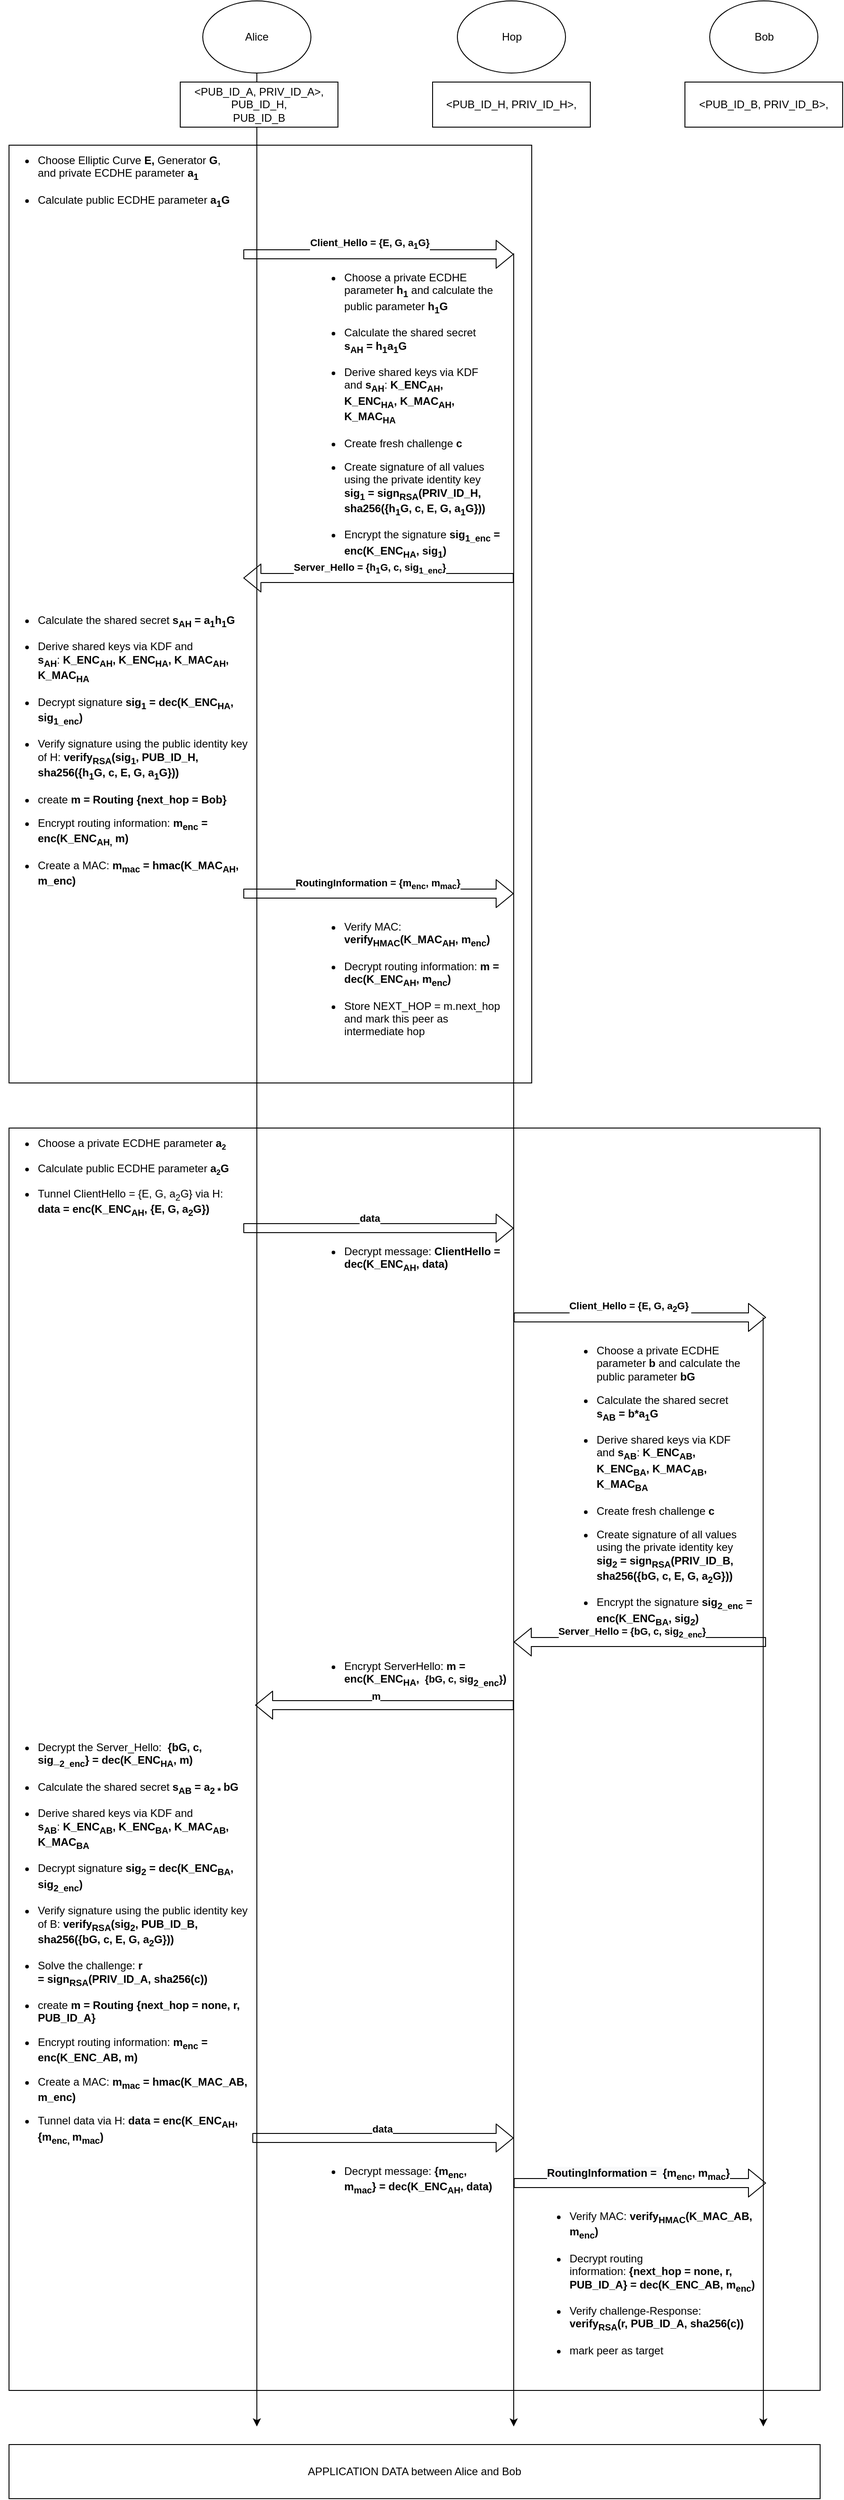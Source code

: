 <mxfile version="14.8.4" type="device"><diagram id="XSy51WEEWtVzyH33B7zv" name="Page-1"><mxGraphModel dx="1233" dy="971" grid="1" gridSize="10" guides="1" tooltips="1" connect="1" arrows="1" fold="1" page="1" pageScale="1" pageWidth="827" pageHeight="1169" math="0" shadow="0"><root><mxCell id="0"/><mxCell id="1" parent="0"/><mxCell id="d_0_TW-TNtHcGK47175_-56" value="" style="rounded=0;whiteSpace=wrap;html=1;align=left;verticalAlign=top;" vertex="1" parent="1"><mxGeometry x="-140" y="1330" width="900" height="1400" as="geometry"/></mxCell><mxCell id="d_0_TW-TNtHcGK47175_-30" value="" style="rounded=0;whiteSpace=wrap;html=1;align=left;verticalAlign=top;" vertex="1" parent="1"><mxGeometry x="-140" y="240" width="580" height="1040" as="geometry"/></mxCell><mxCell id="d_0_TW-TNtHcGK47175_-10" value="" style="endArrow=classic;html=1;exitX=0.5;exitY=1;exitDx=0;exitDy=0;" edge="1" parent="1" source="d_0_TW-TNtHcGK47175_-3"><mxGeometry width="50" height="50" relative="1" as="geometry"><mxPoint x="135" y="240" as="sourcePoint"/><mxPoint x="135" y="2770" as="targetPoint"/></mxGeometry></mxCell><mxCell id="d_0_TW-TNtHcGK47175_-7" value="&lt;span&gt;&amp;lt;PUB_ID_A, PRIV_ID_A&amp;gt;,&lt;br&gt;PUB_ID_H,&lt;br&gt;PUB_ID_B&lt;br&gt;&lt;/span&gt;" style="rounded=0;whiteSpace=wrap;html=1;" vertex="1" parent="1"><mxGeometry x="50" y="170" width="175" height="50" as="geometry"/></mxCell><mxCell id="d_0_TW-TNtHcGK47175_-1" value="Bob" style="ellipse;whiteSpace=wrap;html=1;" vertex="1" parent="1"><mxGeometry x="637.5" y="80" width="120" height="80" as="geometry"/></mxCell><mxCell id="d_0_TW-TNtHcGK47175_-2" value="Hop" style="ellipse;whiteSpace=wrap;html=1;" vertex="1" parent="1"><mxGeometry x="357.5" y="80" width="120" height="80" as="geometry"/></mxCell><mxCell id="d_0_TW-TNtHcGK47175_-3" value="Alice" style="ellipse;whiteSpace=wrap;html=1;" vertex="1" parent="1"><mxGeometry x="75" y="80" width="120" height="80" as="geometry"/></mxCell><mxCell id="d_0_TW-TNtHcGK47175_-8" value="&lt;span&gt;&amp;lt;PUB_ID_H, PRIV_ID_H&amp;gt;,&lt;br&gt;&lt;/span&gt;" style="rounded=0;whiteSpace=wrap;html=1;" vertex="1" parent="1"><mxGeometry x="330" y="170" width="175" height="50" as="geometry"/></mxCell><mxCell id="d_0_TW-TNtHcGK47175_-9" value="&lt;span&gt;&amp;lt;PUB_ID_B, PRIV_ID_B&amp;gt;,&lt;br&gt;&lt;/span&gt;" style="rounded=0;whiteSpace=wrap;html=1;" vertex="1" parent="1"><mxGeometry x="610" y="170" width="175" height="50" as="geometry"/></mxCell><mxCell id="d_0_TW-TNtHcGK47175_-13" value="&lt;ul&gt;&lt;li&gt;Choose Elliptic Curve &lt;b&gt;E, &lt;/b&gt;Generator &lt;b&gt;G&lt;/b&gt;, and private ECDHE parameter &lt;b&gt;a&lt;sub&gt;1&lt;/sub&gt;&lt;/b&gt;&lt;/li&gt;&lt;/ul&gt;&lt;ul&gt;&lt;li&gt;Calculate public ECDHE&amp;nbsp;parameter &lt;b&gt;a&lt;sub&gt;1&lt;/sub&gt;G&lt;/b&gt;&lt;/li&gt;&lt;/ul&gt;" style="text;html=1;strokeColor=none;fillColor=none;align=left;verticalAlign=top;whiteSpace=wrap;rounded=0;spacingTop=1;" vertex="1" parent="1"><mxGeometry x="-150" y="230" width="260" height="120" as="geometry"/></mxCell><mxCell id="d_0_TW-TNtHcGK47175_-14" value="" style="endArrow=classic;html=1;" edge="1" parent="1"><mxGeometry width="50" height="50" relative="1" as="geometry"><mxPoint x="420" y="360" as="sourcePoint"/><mxPoint x="420" y="2770" as="targetPoint"/></mxGeometry></mxCell><mxCell id="d_0_TW-TNtHcGK47175_-15" value="" style="endArrow=classic;html=1;shape=flexArrow;" edge="1" parent="1"><mxGeometry width="50" height="50" relative="1" as="geometry"><mxPoint x="120" y="361" as="sourcePoint"/><mxPoint x="420" y="361" as="targetPoint"/></mxGeometry></mxCell><mxCell id="d_0_TW-TNtHcGK47175_-16" value="Client_Hello = {E, G, a&lt;sub&gt;1&lt;/sub&gt;G}" style="edgeLabel;html=1;align=center;verticalAlign=middle;resizable=0;points=[];fontStyle=1" vertex="1" connectable="0" parent="d_0_TW-TNtHcGK47175_-15"><mxGeometry x="0.1" y="-4" relative="1" as="geometry"><mxPoint x="-25" y="-15" as="offset"/></mxGeometry></mxCell><mxCell id="d_0_TW-TNtHcGK47175_-18" value="&lt;ul&gt;&lt;li&gt;Choose a private ECDHE parameter &lt;b&gt;h&lt;sub&gt;1&lt;/sub&gt; &lt;/b&gt;and calculate the public parameter &lt;b&gt;h&lt;sub&gt;1&lt;/sub&gt;G&lt;/b&gt;&lt;/li&gt;&lt;/ul&gt;&lt;ul&gt;&lt;li&gt;Calculate the shared secret &lt;b&gt;s&lt;sub&gt;AH&lt;/sub&gt;&amp;nbsp;= h&lt;sub&gt;1&lt;/sub&gt;a&lt;sub&gt;1&lt;/sub&gt;G&lt;/b&gt;&lt;/li&gt;&lt;/ul&gt;&lt;ul&gt;&lt;li&gt;Derive shared keys via KDF and&amp;nbsp;&lt;b&gt;s&lt;sub&gt;AH&lt;/sub&gt;&lt;/b&gt;:&amp;nbsp;&lt;b&gt;K_ENC&lt;sub&gt;AH&lt;/sub&gt;, K_ENC&lt;sub&gt;HA&lt;/sub&gt;,&amp;nbsp;&lt;/b&gt;&lt;b&gt;K_MAC&lt;sub&gt;AH&lt;/sub&gt;, K_MAC&lt;sub&gt;HA&lt;/sub&gt;&lt;/b&gt;&lt;/li&gt;&lt;/ul&gt;&lt;ul&gt;&lt;li&gt;Create fresh challenge &lt;b&gt;c&lt;/b&gt;&lt;/li&gt;&lt;/ul&gt;&lt;ul&gt;&lt;li&gt;Create signature of all values using the private identity key&lt;b&gt; sig&lt;sub&gt;1&lt;/sub&gt;&amp;nbsp;= sign&lt;sub&gt;RSA&lt;/sub&gt;(PRIV_ID_H, sha256({h&lt;sub&gt;1&lt;/sub&gt;G, c, E, G, a&lt;sub&gt;1&lt;/sub&gt;G}))&lt;/b&gt;&lt;/li&gt;&lt;/ul&gt;&lt;ul&gt;&lt;li&gt;Encrypt the signature &lt;b&gt;sig&lt;sub&gt;1_enc&lt;/sub&gt;&amp;nbsp;= enc(K_ENC&lt;sub&gt;HA&lt;/sub&gt;, sig&lt;sub&gt;1&lt;/sub&gt;)&lt;/b&gt;&lt;br&gt;&lt;/li&gt;&lt;/ul&gt;&lt;div&gt;&lt;font size=&quot;1&quot;&gt;&lt;b&gt;&lt;br&gt;&lt;/b&gt;&lt;/font&gt;&lt;/div&gt;" style="text;html=1;strokeColor=none;fillColor=none;align=left;verticalAlign=top;whiteSpace=wrap;rounded=0;spacingTop=1;" vertex="1" parent="1"><mxGeometry x="190" y="360" width="220" height="330" as="geometry"/></mxCell><mxCell id="d_0_TW-TNtHcGK47175_-20" value="" style="endArrow=classic;html=1;shape=flexArrow;" edge="1" parent="1"><mxGeometry width="50" height="50" relative="1" as="geometry"><mxPoint x="420" y="720" as="sourcePoint"/><mxPoint x="120" y="720" as="targetPoint"/></mxGeometry></mxCell><mxCell id="d_0_TW-TNtHcGK47175_-21" value="Server_Hello = {h&lt;sub&gt;1&lt;/sub&gt;G, c, sig&lt;sub&gt;1_enc&lt;/sub&gt;}" style="edgeLabel;html=1;align=center;verticalAlign=middle;resizable=0;points=[];fontStyle=1" vertex="1" connectable="0" parent="d_0_TW-TNtHcGK47175_-20"><mxGeometry x="0.1" y="-4" relative="1" as="geometry"><mxPoint x="5" y="-6" as="offset"/></mxGeometry></mxCell><mxCell id="d_0_TW-TNtHcGK47175_-22" value="&lt;ul&gt;&lt;li&gt;Calculate the shared secret&amp;nbsp;&lt;b&gt;s&lt;sub&gt;AH&lt;/sub&gt;&amp;nbsp;= a&lt;sub&gt;1&lt;/sub&gt;&lt;/b&gt;&lt;b&gt;h&lt;sub&gt;1&lt;/sub&gt;G&lt;/b&gt;&lt;/li&gt;&lt;/ul&gt;&lt;ul&gt;&lt;li&gt;Derive shared keys via KDF and &lt;b&gt;s&lt;sub&gt;AH&lt;/sub&gt;&lt;/b&gt;:&amp;nbsp;&lt;b&gt;K_ENC&lt;sub&gt;AH&lt;/sub&gt;, K_ENC&lt;sub&gt;HA&lt;/sub&gt;,&amp;nbsp;&lt;/b&gt;&lt;b&gt;K_MAC&lt;sub&gt;AH&lt;/sub&gt;, K_MAC&lt;sub&gt;HA&lt;/sub&gt;&lt;/b&gt;&lt;/li&gt;&lt;/ul&gt;&lt;ul&gt;&lt;li&gt;Decrypt signature&lt;b&gt; sig&lt;sub&gt;1&lt;/sub&gt;&amp;nbsp;= dec(K_ENC&lt;sub&gt;HA&lt;/sub&gt;, sig&lt;sub&gt;1_enc&lt;/sub&gt;)&lt;/b&gt;&lt;/li&gt;&lt;/ul&gt;&lt;ul&gt;&lt;li&gt;Verify signature using the public identity key of H: &lt;b&gt;verify&lt;sub&gt;RSA&lt;/sub&gt;(sig&lt;sub&gt;1&lt;/sub&gt;,&amp;nbsp;PUB_ID_H, sha256({h&lt;sub&gt;1&lt;/sub&gt;G, c, E, G, a&lt;sub&gt;1&lt;/sub&gt;G}))&lt;/b&gt;&lt;/li&gt;&lt;/ul&gt;&lt;ul&gt;&lt;li&gt;create &lt;b&gt;m = Routing {next_hop = Bob}&lt;/b&gt;&lt;/li&gt;&lt;/ul&gt;&lt;ul&gt;&lt;li&gt;Encrypt routing information: &lt;b&gt;m&lt;sub&gt;enc&lt;/sub&gt;&amp;nbsp;= enc(K_ENC&lt;sub&gt;AH,&lt;/sub&gt; m)&lt;/b&gt;&lt;/li&gt;&lt;/ul&gt;&lt;ul&gt;&lt;li&gt;Create a MAC: &lt;b&gt;m&lt;sub&gt;mac&lt;/sub&gt;&amp;nbsp;= hmac(K_MAC&lt;sub&gt;AH&lt;/sub&gt;, m_enc)&lt;/b&gt;&lt;/li&gt;&lt;/ul&gt;" style="text;html=1;strokeColor=none;fillColor=none;align=left;verticalAlign=top;whiteSpace=wrap;rounded=0;spacingTop=1;" vertex="1" parent="1"><mxGeometry x="-150" y="740" width="280" height="360" as="geometry"/></mxCell><mxCell id="d_0_TW-TNtHcGK47175_-24" value="" style="endArrow=classic;html=1;shape=flexArrow;" edge="1" parent="1"><mxGeometry width="50" height="50" relative="1" as="geometry"><mxPoint x="120" y="1070" as="sourcePoint"/><mxPoint x="420" y="1070" as="targetPoint"/></mxGeometry></mxCell><mxCell id="d_0_TW-TNtHcGK47175_-25" value="RoutingInformation = {m&lt;sub&gt;enc&lt;/sub&gt;, m&lt;sub&gt;mac&lt;/sub&gt;}" style="edgeLabel;html=1;align=center;verticalAlign=middle;resizable=0;points=[];fontStyle=1" vertex="1" connectable="0" parent="d_0_TW-TNtHcGK47175_-24"><mxGeometry x="0.1" y="-4" relative="1" as="geometry"><mxPoint x="-16" y="-14" as="offset"/></mxGeometry></mxCell><mxCell id="d_0_TW-TNtHcGK47175_-27" value="&lt;ul&gt;&lt;li&gt;Verify MAC: &lt;b&gt;verify&lt;sub&gt;HMAC&lt;/sub&gt;(K_MAC&lt;sub&gt;AH&lt;/sub&gt;, m&lt;sub&gt;enc&lt;/sub&gt;)&lt;/b&gt;&lt;/li&gt;&lt;/ul&gt;&lt;ul&gt;&lt;li&gt;Decrypt routing information:&lt;b&gt; m = dec(K_ENC&lt;sub&gt;AH&lt;/sub&gt;, m&lt;sub&gt;enc&lt;/sub&gt;)&lt;/b&gt;&lt;/li&gt;&lt;/ul&gt;&lt;ul&gt;&lt;li&gt;Store NEXT_HOP = m.next_hop and mark this peer as intermediate hop&lt;/li&gt;&lt;/ul&gt;&lt;div&gt;&lt;font size=&quot;1&quot;&gt;&lt;b&gt;&lt;br&gt;&lt;/b&gt;&lt;/font&gt;&lt;/div&gt;" style="text;html=1;strokeColor=none;fillColor=none;align=left;verticalAlign=top;whiteSpace=wrap;rounded=0;spacingTop=1;" vertex="1" parent="1"><mxGeometry x="190" y="1080" width="220" height="170" as="geometry"/></mxCell><mxCell id="d_0_TW-TNtHcGK47175_-33" value="" style="endArrow=classic;html=1;shape=flexArrow;" edge="1" parent="1"><mxGeometry width="50" height="50" relative="1" as="geometry"><mxPoint x="120" y="1441" as="sourcePoint"/><mxPoint x="420" y="1441" as="targetPoint"/></mxGeometry></mxCell><mxCell id="d_0_TW-TNtHcGK47175_-34" value="data" style="edgeLabel;html=1;align=center;verticalAlign=middle;resizable=0;points=[];fontStyle=1" vertex="1" connectable="0" parent="d_0_TW-TNtHcGK47175_-33"><mxGeometry x="0.1" y="-4" relative="1" as="geometry"><mxPoint x="-25" y="-15" as="offset"/></mxGeometry></mxCell><mxCell id="d_0_TW-TNtHcGK47175_-35" value="&lt;ul&gt;&lt;li&gt;Decrypt message: &lt;b&gt;ClientHello = dec(K_ENC&lt;sub&gt;AH&lt;/sub&gt;, data)&lt;/b&gt;&lt;/li&gt;&lt;/ul&gt;&lt;div&gt;&lt;font size=&quot;1&quot;&gt;&lt;b&gt;&lt;br&gt;&lt;/b&gt;&lt;/font&gt;&lt;/div&gt;" style="text;html=1;strokeColor=none;fillColor=none;align=left;verticalAlign=top;whiteSpace=wrap;rounded=0;spacingTop=1;" vertex="1" parent="1"><mxGeometry x="190" y="1440" width="220" height="60" as="geometry"/></mxCell><mxCell id="d_0_TW-TNtHcGK47175_-36" value="" style="endArrow=classic;html=1;shape=flexArrow;" edge="1" parent="1"><mxGeometry width="50" height="50" relative="1" as="geometry"><mxPoint x="700" y="1900" as="sourcePoint"/><mxPoint x="420" y="1900" as="targetPoint"/></mxGeometry></mxCell><mxCell id="d_0_TW-TNtHcGK47175_-37" value="Server_Hello = {bG, c, sig&lt;sub&gt;2_enc&lt;/sub&gt;}" style="edgeLabel;html=1;align=center;verticalAlign=middle;resizable=0;points=[];fontStyle=1" vertex="1" connectable="0" parent="d_0_TW-TNtHcGK47175_-36"><mxGeometry x="0.1" y="-4" relative="1" as="geometry"><mxPoint x="5" y="-6" as="offset"/></mxGeometry></mxCell><mxCell id="d_0_TW-TNtHcGK47175_-38" value="&lt;ul&gt;&lt;li&gt;Decrypt the Server_Hello:&lt;span&gt;	&lt;span&gt;	&lt;span&gt;	&lt;/span&gt;&lt;/span&gt;&lt;/span&gt;&lt;b&gt;&amp;nbsp;{bG, c, sig_&lt;sub&gt;2_enc&lt;/sub&gt;} = dec(K_ENC&lt;sub&gt;HA&lt;/sub&gt;, m)&lt;/b&gt;&lt;/li&gt;&lt;/ul&gt;&lt;ul&gt;&lt;li&gt;Calculate the shared secret&amp;nbsp;&lt;b&gt;s&lt;sub&gt;AB&lt;/sub&gt;&amp;nbsp;= a&lt;sub&gt;2 *&amp;nbsp;&lt;/sub&gt;bG&lt;/b&gt;&lt;/li&gt;&lt;/ul&gt;&lt;ul&gt;&lt;li&gt;Derive shared keys via KDF and &lt;b&gt;s&lt;sub&gt;AB&lt;/sub&gt;&lt;/b&gt;:&amp;nbsp;&lt;b&gt;K_ENC&lt;sub&gt;AB&lt;/sub&gt;, K_ENC&lt;sub&gt;BA&lt;/sub&gt;,&amp;nbsp;&lt;/b&gt;&lt;b&gt;K_MAC&lt;sub&gt;AB&lt;/sub&gt;, K_MAC&lt;sub&gt;BA&lt;/sub&gt;&lt;/b&gt;&lt;/li&gt;&lt;/ul&gt;&lt;ul&gt;&lt;li&gt;Decrypt signature&lt;b&gt; sig&lt;sub&gt;2&lt;/sub&gt;&amp;nbsp;= dec(K_ENC&lt;sub&gt;BA&lt;/sub&gt;, sig&lt;sub&gt;2_enc&lt;/sub&gt;)&lt;/b&gt;&lt;/li&gt;&lt;/ul&gt;&lt;ul&gt;&lt;li&gt;Verify signature using the public identity key of B: &lt;b&gt;verify&lt;sub&gt;RSA&lt;/sub&gt;(sig&lt;sub&gt;2&lt;/sub&gt;,&amp;nbsp;PUB_ID_B, sha256({bG, c, E, G, a&lt;sub&gt;2&lt;/sub&gt;G}))&lt;/b&gt;&lt;/li&gt;&lt;/ul&gt;&lt;ul&gt;&lt;li&gt;Solve the&amp;nbsp;challenge: &lt;b&gt;r =&amp;nbsp;sign&lt;sub&gt;RSA&lt;/sub&gt;(PRIV_ID_A, sha256(c))&lt;/b&gt;&lt;/li&gt;&lt;/ul&gt;&lt;ul&gt;&lt;li&gt;create &lt;b&gt;m = Routing {next_hop = none, r, PUB_ID_A}&lt;/b&gt;&lt;/li&gt;&lt;/ul&gt;&lt;ul&gt;&lt;li&gt;Encrypt routing information: &lt;b&gt;m&lt;sub&gt;enc&lt;/sub&gt;&amp;nbsp;= enc(K_ENC_AB, m)&lt;/b&gt;&lt;/li&gt;&lt;/ul&gt;&lt;ul&gt;&lt;li&gt;Create a MAC: &lt;b&gt;m&lt;sub&gt;mac&lt;/sub&gt;&amp;nbsp;= hmac(K_MAC_AB, m_enc)&lt;/b&gt;&lt;/li&gt;&lt;/ul&gt;&lt;ul&gt;&lt;li&gt;Tunnel data via H:&amp;nbsp;&lt;b&gt;data&amp;nbsp;= enc(K_ENC&lt;sub&gt;AH&lt;/sub&gt;, {m&lt;sub&gt;enc,&amp;nbsp;&lt;/sub&gt;m&lt;sub&gt;mac&lt;/sub&gt;)&lt;/b&gt;&lt;/li&gt;&lt;/ul&gt;" style="text;html=1;strokeColor=none;fillColor=none;align=left;verticalAlign=top;whiteSpace=wrap;rounded=0;spacingTop=1;" vertex="1" parent="1"><mxGeometry x="-150" y="1990" width="280" height="470" as="geometry"/></mxCell><mxCell id="d_0_TW-TNtHcGK47175_-39" value="" style="endArrow=classic;html=1;shape=flexArrow;" edge="1" parent="1"><mxGeometry width="50" height="50" relative="1" as="geometry"><mxPoint x="130" y="2450" as="sourcePoint"/><mxPoint x="420" y="2450" as="targetPoint"/></mxGeometry></mxCell><mxCell id="d_0_TW-TNtHcGK47175_-40" value="data" style="edgeLabel;html=1;align=center;verticalAlign=middle;resizable=0;points=[];fontStyle=1" vertex="1" connectable="0" parent="d_0_TW-TNtHcGK47175_-39"><mxGeometry x="0.1" y="-4" relative="1" as="geometry"><mxPoint x="-16" y="-14" as="offset"/></mxGeometry></mxCell><mxCell id="d_0_TW-TNtHcGK47175_-41" value="&lt;ul&gt;&lt;li&gt;Verify MAC: &lt;b&gt;verify&lt;sub&gt;HMAC&lt;/sub&gt;(K_MAC_AB, m&lt;sub&gt;enc&lt;/sub&gt;)&lt;/b&gt;&lt;/li&gt;&lt;/ul&gt;&lt;ul&gt;&lt;li&gt;Decrypt routing information:&lt;b&gt;&amp;nbsp;{next_hop = none, r, PUB_ID_A} = dec(K_ENC_AB, m&lt;sub&gt;enc&lt;/sub&gt;)&lt;/b&gt;&lt;/li&gt;&lt;/ul&gt;&lt;ul&gt;&lt;li&gt;Verify challenge-Response: &lt;b&gt;verify&lt;sub&gt;RSA&lt;/sub&gt;(r, PUB_ID_A, sha256(c))&lt;/b&gt;&lt;/li&gt;&lt;/ul&gt;&lt;ul&gt;&lt;li&gt;mark peer as target&lt;/li&gt;&lt;/ul&gt;&lt;div&gt;&lt;font size=&quot;1&quot;&gt;&lt;b&gt;&lt;br&gt;&lt;/b&gt;&lt;/font&gt;&lt;/div&gt;" style="text;html=1;strokeColor=none;fillColor=none;align=left;verticalAlign=top;whiteSpace=wrap;rounded=0;spacingTop=1;" vertex="1" parent="1"><mxGeometry x="440" y="2510" width="250" height="170" as="geometry"/></mxCell><mxCell id="d_0_TW-TNtHcGK47175_-42" value="" style="endArrow=classic;html=1;" edge="1" parent="1"><mxGeometry width="50" height="50" relative="1" as="geometry"><mxPoint x="696.79" y="1540" as="sourcePoint"/><mxPoint x="697" y="2770" as="targetPoint"/></mxGeometry></mxCell><mxCell id="d_0_TW-TNtHcGK47175_-44" value="&lt;ul&gt;&lt;li&gt;Choose a&amp;nbsp;private ECDHE parameter &lt;b&gt;a&lt;font size=&quot;1&quot;&gt;&lt;sub&gt;2&lt;/sub&gt;&lt;/font&gt;&lt;/b&gt;&lt;/li&gt;&lt;/ul&gt;&lt;ul&gt;&lt;li&gt;Calculate public ECDHE&amp;nbsp;parameter &lt;b&gt;a&lt;font size=&quot;1&quot;&gt;&lt;sub&gt;2&lt;/sub&gt;&lt;/font&gt;&lt;/b&gt;&lt;b&gt;G&lt;/b&gt;&lt;/li&gt;&lt;/ul&gt;&lt;ul&gt;&lt;li&gt;Tunnel ClientHello = {E, G, a&lt;sub&gt;2&lt;/sub&gt;G} via H: &lt;b&gt;data&amp;nbsp;= enc(K_ENC&lt;sub&gt;AH&lt;/sub&gt;, {E, G, a&lt;sub&gt;2&lt;/sub&gt;G})&lt;/b&gt;&lt;br&gt;&lt;/li&gt;&lt;/ul&gt;" style="text;html=1;strokeColor=none;fillColor=none;align=left;verticalAlign=top;whiteSpace=wrap;rounded=0;spacingTop=1;" vertex="1" parent="1"><mxGeometry x="-150" y="1320" width="260" height="120" as="geometry"/></mxCell><mxCell id="d_0_TW-TNtHcGK47175_-45" value="" style="endArrow=classic;html=1;shape=flexArrow;" edge="1" parent="1"><mxGeometry width="50" height="50" relative="1" as="geometry"><mxPoint x="420" y="1540" as="sourcePoint"/><mxPoint x="700" y="1540" as="targetPoint"/></mxGeometry></mxCell><mxCell id="d_0_TW-TNtHcGK47175_-46" value="Client_Hello = {E, G, a&lt;sub&gt;2&lt;/sub&gt;G}&amp;nbsp;" style="edgeLabel;html=1;align=center;verticalAlign=middle;resizable=0;points=[];fontStyle=1" vertex="1" connectable="0" parent="d_0_TW-TNtHcGK47175_-45"><mxGeometry x="0.1" y="-4" relative="1" as="geometry"><mxPoint x="-25" y="-15" as="offset"/></mxGeometry></mxCell><mxCell id="d_0_TW-TNtHcGK47175_-48" value="&lt;ul&gt;&lt;li&gt;Choose a private ECDHE parameter &lt;b&gt;b&amp;nbsp;&lt;/b&gt;and calculate the public parameter &lt;b&gt;bG&lt;/b&gt;&lt;/li&gt;&lt;/ul&gt;&lt;ul&gt;&lt;li&gt;Calculate the shared secret &lt;b&gt;s&lt;sub&gt;AB&lt;/sub&gt;&amp;nbsp;= b*a&lt;sub&gt;1&lt;/sub&gt;G&lt;/b&gt;&lt;/li&gt;&lt;/ul&gt;&lt;ul&gt;&lt;li&gt;Derive shared keys via KDF and&amp;nbsp;&lt;b&gt;s&lt;sub&gt;AB&lt;/sub&gt;&lt;/b&gt;:&amp;nbsp;&lt;b&gt;K_ENC&lt;sub&gt;AB&lt;/sub&gt;, K_ENC&lt;sub&gt;BA&lt;/sub&gt;,&amp;nbsp;&lt;/b&gt;&lt;b&gt;K_MAC&lt;sub&gt;AB&lt;/sub&gt;, K_MAC&lt;sub&gt;BA&lt;/sub&gt;&lt;/b&gt;&lt;/li&gt;&lt;/ul&gt;&lt;ul&gt;&lt;li&gt;Create fresh challenge &lt;b&gt;c&lt;/b&gt;&lt;/li&gt;&lt;/ul&gt;&lt;ul&gt;&lt;li&gt;Create signature of all values using the private identity key&lt;b&gt; sig&lt;sub&gt;2&lt;/sub&gt;&amp;nbsp;= sign&lt;sub&gt;RSA&lt;/sub&gt;(PRIV_ID_B, sha256({bG, c, E, G, a&lt;sub&gt;2&lt;/sub&gt;G}))&lt;/b&gt;&lt;/li&gt;&lt;/ul&gt;&lt;ul&gt;&lt;li&gt;Encrypt the signature &lt;b&gt;sig&lt;sub&gt;2_enc&lt;/sub&gt;&amp;nbsp;= enc(K_ENC&lt;sub&gt;BA&lt;/sub&gt;, sig&lt;sub&gt;2&lt;/sub&gt;)&lt;/b&gt;&lt;br&gt;&lt;/li&gt;&lt;/ul&gt;&lt;div&gt;&lt;font size=&quot;1&quot;&gt;&lt;b&gt;&lt;br&gt;&lt;/b&gt;&lt;/font&gt;&lt;/div&gt;" style="text;html=1;strokeColor=none;fillColor=none;align=left;verticalAlign=top;whiteSpace=wrap;rounded=0;spacingTop=1;" vertex="1" parent="1"><mxGeometry x="470" y="1550" width="220" height="330" as="geometry"/></mxCell><mxCell id="d_0_TW-TNtHcGK47175_-49" value="&lt;ul&gt;&lt;li&gt;Encrypt ServerHello:&lt;b&gt; m = enc(K_ENC&lt;sub&gt;HA&lt;/sub&gt;,&amp;nbsp;&lt;span style=&quot;font-size: 11px ; text-align: center ; background-color: rgb(255 , 255 , 255)&quot;&gt;&amp;nbsp;{bG, c, sig&lt;/span&gt;&lt;sub style=&quot;text-align: center ; background-color: rgb(255 , 255 , 255)&quot;&gt;2_enc&lt;/sub&gt;&lt;span style=&quot;font-size: 11px ; text-align: center ; background-color: rgb(255 , 255 , 255)&quot;&gt;}&lt;/span&gt;)&lt;/b&gt;&lt;/li&gt;&lt;/ul&gt;&lt;div&gt;&lt;font size=&quot;1&quot;&gt;&lt;b&gt;&lt;br&gt;&lt;/b&gt;&lt;/font&gt;&lt;/div&gt;" style="text;html=1;strokeColor=none;fillColor=none;align=left;verticalAlign=top;whiteSpace=wrap;rounded=0;spacingTop=1;" vertex="1" parent="1"><mxGeometry x="190" y="1900" width="240" height="60" as="geometry"/></mxCell><mxCell id="d_0_TW-TNtHcGK47175_-50" value="" style="endArrow=classic;html=1;shape=flexArrow;" edge="1" parent="1"><mxGeometry width="50" height="50" relative="1" as="geometry"><mxPoint x="420" y="1970" as="sourcePoint"/><mxPoint x="133" y="1970" as="targetPoint"/></mxGeometry></mxCell><mxCell id="d_0_TW-TNtHcGK47175_-51" value="m" style="edgeLabel;html=1;align=center;verticalAlign=middle;resizable=0;points=[];fontStyle=1" vertex="1" connectable="0" parent="d_0_TW-TNtHcGK47175_-50"><mxGeometry x="0.1" y="-4" relative="1" as="geometry"><mxPoint x="5" y="-6" as="offset"/></mxGeometry></mxCell><mxCell id="d_0_TW-TNtHcGK47175_-52" value="&lt;ul&gt;&lt;li&gt;Decrypt message: &lt;b&gt;{m&lt;sub&gt;enc&lt;/sub&gt;, m&lt;sub&gt;mac&lt;/sub&gt;}&amp;nbsp;= dec(K_ENC&lt;sub&gt;AH&lt;/sub&gt;, data)&lt;/b&gt;&lt;/li&gt;&lt;/ul&gt;&lt;div&gt;&lt;font size=&quot;1&quot;&gt;&lt;b&gt;&lt;br&gt;&lt;/b&gt;&lt;/font&gt;&lt;/div&gt;" style="text;html=1;strokeColor=none;fillColor=none;align=left;verticalAlign=top;whiteSpace=wrap;rounded=0;spacingTop=1;" vertex="1" parent="1"><mxGeometry x="190" y="2460" width="220" height="60" as="geometry"/></mxCell><mxCell id="d_0_TW-TNtHcGK47175_-53" value="" style="endArrow=classic;html=1;shape=flexArrow;" edge="1" parent="1"><mxGeometry width="50" height="50" relative="1" as="geometry"><mxPoint x="420" y="2500" as="sourcePoint"/><mxPoint x="700" y="2500" as="targetPoint"/></mxGeometry></mxCell><mxCell id="d_0_TW-TNtHcGK47175_-54" value="&lt;span style=&quot;font-size: 12px; text-align: left; background-color: rgb(248, 249, 250);&quot;&gt;RoutingInformation = &amp;nbsp;&lt;/span&gt;&lt;span style=&quot;font-size: 12px ; text-align: left&quot;&gt;{m&lt;sub&gt;enc&lt;/sub&gt;, m&lt;sub&gt;mac&lt;/sub&gt;}&lt;/span&gt;" style="edgeLabel;html=1;align=center;verticalAlign=middle;resizable=0;points=[];fontStyle=1" vertex="1" connectable="0" parent="d_0_TW-TNtHcGK47175_-53"><mxGeometry x="0.1" y="-4" relative="1" as="geometry"><mxPoint x="-16" y="-14" as="offset"/></mxGeometry></mxCell><mxCell id="d_0_TW-TNtHcGK47175_-57" value="APPLICATION DATA between Alice and Bob" style="rounded=0;whiteSpace=wrap;html=1;align=center;verticalAlign=middle;" vertex="1" parent="1"><mxGeometry x="-140" y="2790" width="900" height="60" as="geometry"/></mxCell></root></mxGraphModel></diagram></mxfile>